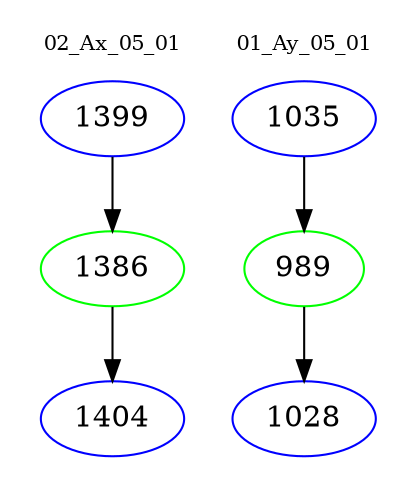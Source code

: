 digraph{
subgraph cluster_0 {
color = white
label = "02_Ax_05_01";
fontsize=10;
T0_1399 [label="1399", color="blue"]
T0_1399 -> T0_1386 [color="black"]
T0_1386 [label="1386", color="green"]
T0_1386 -> T0_1404 [color="black"]
T0_1404 [label="1404", color="blue"]
}
subgraph cluster_1 {
color = white
label = "01_Ay_05_01";
fontsize=10;
T1_1035 [label="1035", color="blue"]
T1_1035 -> T1_989 [color="black"]
T1_989 [label="989", color="green"]
T1_989 -> T1_1028 [color="black"]
T1_1028 [label="1028", color="blue"]
}
}
